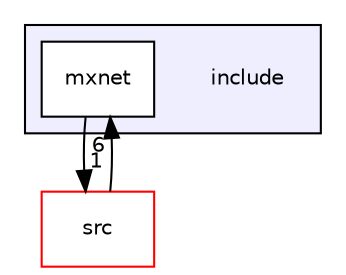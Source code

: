 digraph "include" {
  compound=true
  node [ fontsize="10", fontname="Helvetica"];
  edge [ labelfontsize="10", labelfontname="Helvetica"];
  subgraph clusterdir_d44c64559bbebec7f509842c48db8b23 {
    graph [ bgcolor="#eeeeff", pencolor="black", label="" URL="dir_d44c64559bbebec7f509842c48db8b23.html"];
    dir_d44c64559bbebec7f509842c48db8b23 [shape=plaintext label="include"];
    dir_1143c7affb9ebd026cb6818dd282def7 [shape=box label="mxnet" color="black" fillcolor="white" style="filled" URL="dir_1143c7affb9ebd026cb6818dd282def7.html"];
  }
  dir_68267d1309a1af8e8297ef4c3efbcdba [shape=box label="src" fillcolor="white" style="filled" color="red" URL="dir_68267d1309a1af8e8297ef4c3efbcdba.html"];
  dir_68267d1309a1af8e8297ef4c3efbcdba->dir_1143c7affb9ebd026cb6818dd282def7 [headlabel="6", labeldistance=1.5 headhref="dir_000002_000001.html"];
  dir_1143c7affb9ebd026cb6818dd282def7->dir_68267d1309a1af8e8297ef4c3efbcdba [headlabel="1", labeldistance=1.5 headhref="dir_000001_000002.html"];
}
